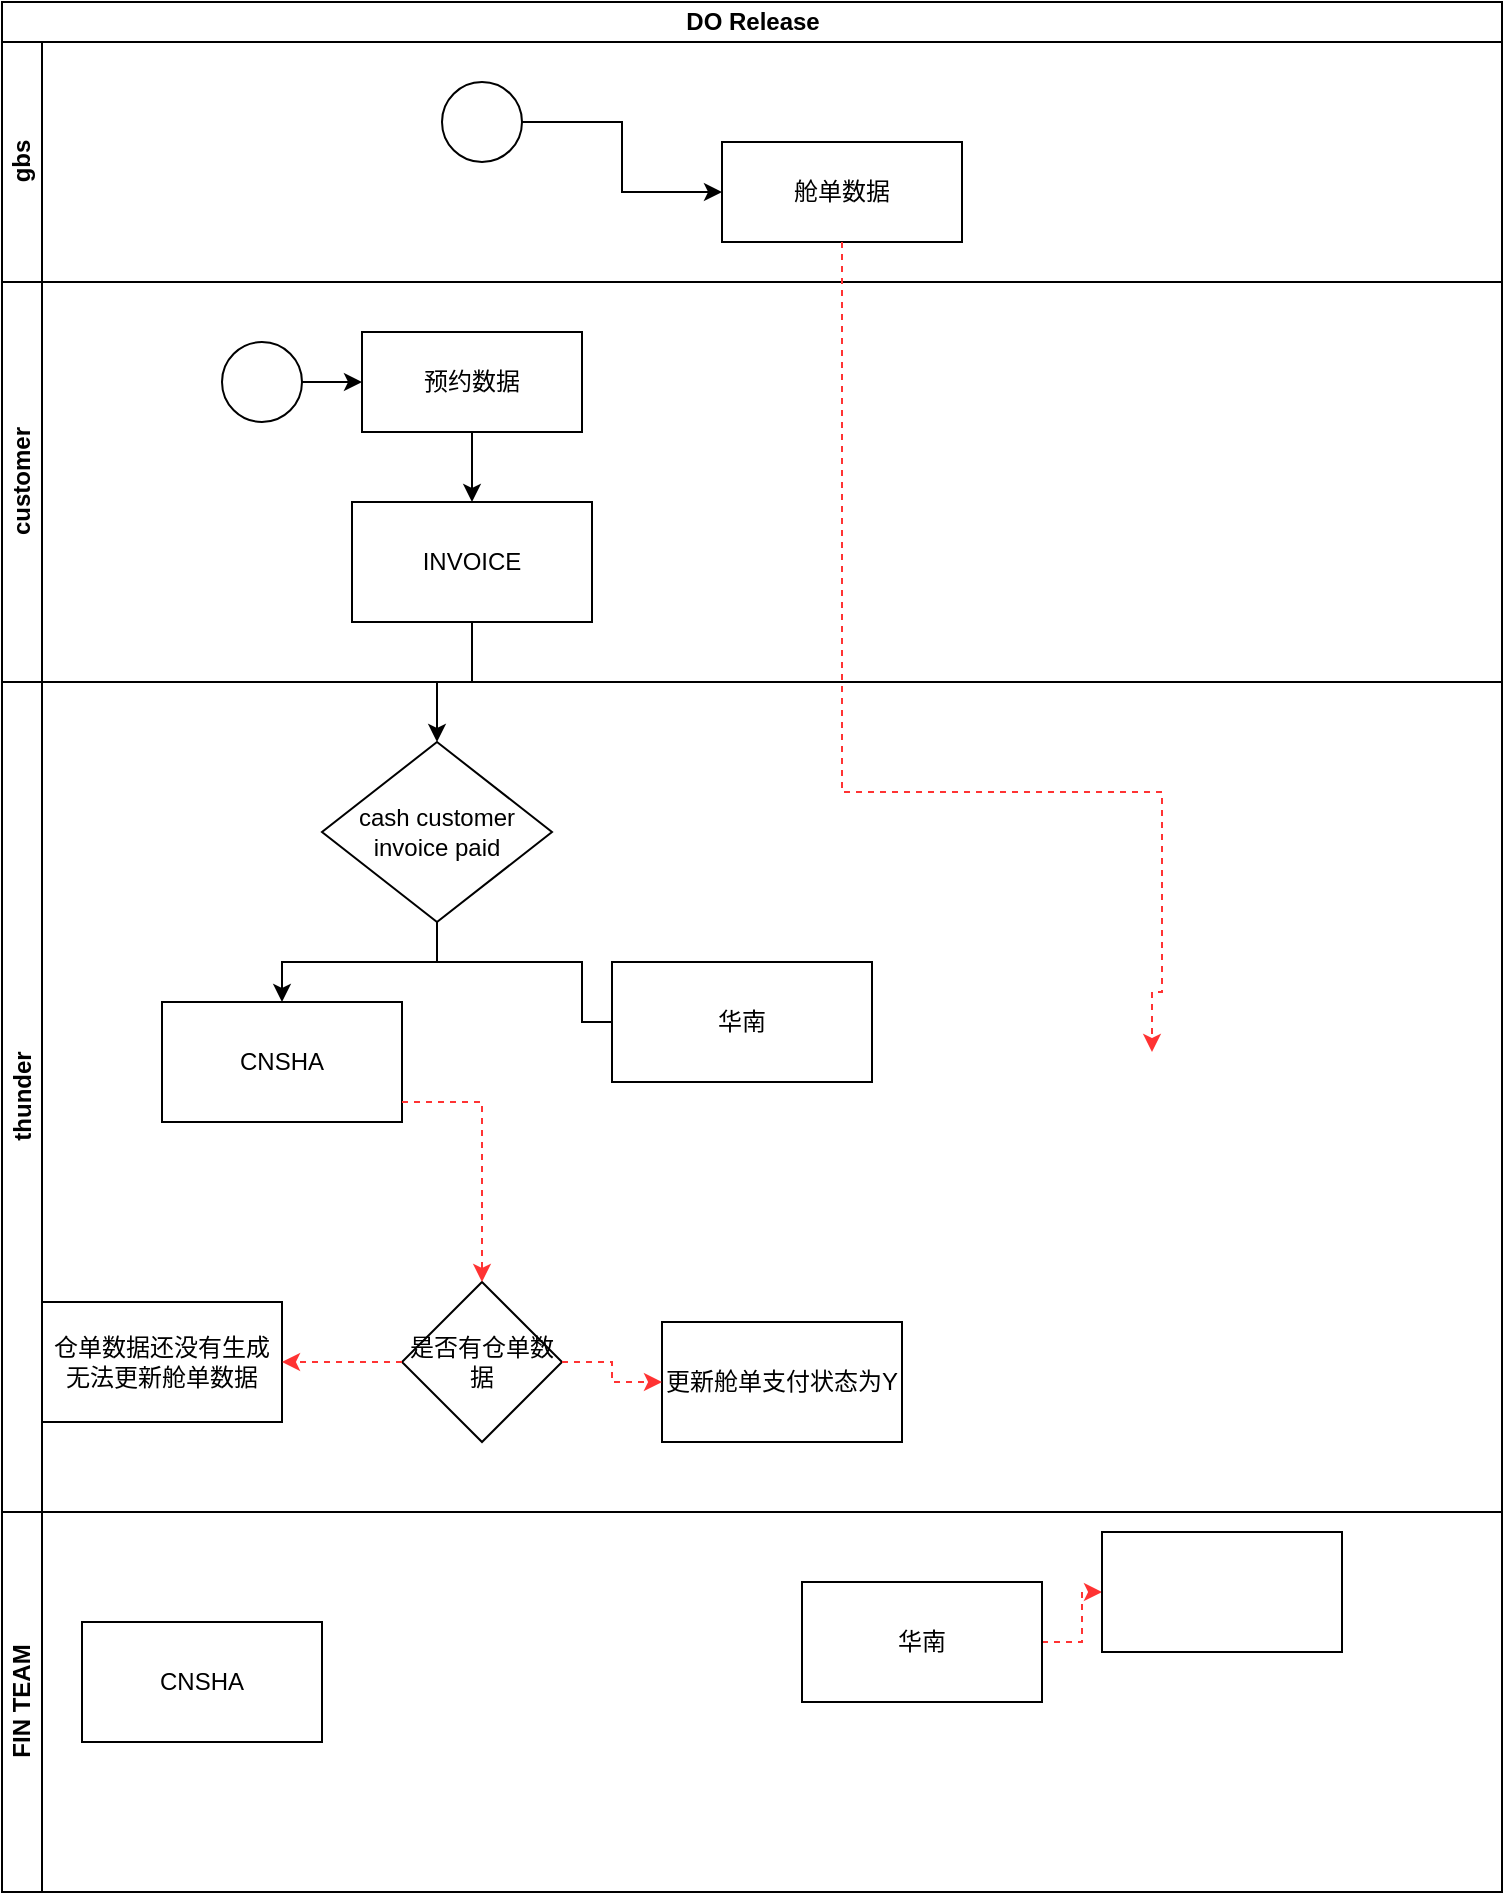 <mxfile version="20.6.2" type="github">
  <diagram id="kgpKYQtTHZ0yAKxKKP6v" name="Page-1">
    <mxGraphModel dx="2032" dy="754" grid="1" gridSize="10" guides="1" tooltips="1" connect="1" arrows="1" fold="1" page="1" pageScale="1" pageWidth="850" pageHeight="1100" math="0" shadow="0">
      <root>
        <mxCell id="0" />
        <mxCell id="1" parent="0" />
        <mxCell id="cQ8S9fsIAYZrspqTVOWr-1" value="DO Release" style="swimlane;childLayout=stackLayout;resizeParent=1;resizeParentMax=0;horizontal=1;startSize=20;horizontalStack=0;html=1;" vertex="1" parent="1">
          <mxGeometry x="-100" y="30" width="750" height="945" as="geometry" />
        </mxCell>
        <mxCell id="cQ8S9fsIAYZrspqTVOWr-2" value="gbs" style="swimlane;startSize=20;horizontal=0;html=1;" vertex="1" parent="cQ8S9fsIAYZrspqTVOWr-1">
          <mxGeometry y="20" width="750" height="120" as="geometry" />
        </mxCell>
        <mxCell id="cQ8S9fsIAYZrspqTVOWr-5" value="" style="ellipse;whiteSpace=wrap;html=1;aspect=fixed;" vertex="1" parent="cQ8S9fsIAYZrspqTVOWr-2">
          <mxGeometry x="220" y="20" width="40" height="40" as="geometry" />
        </mxCell>
        <mxCell id="cQ8S9fsIAYZrspqTVOWr-7" value="舱单数据" style="whiteSpace=wrap;html=1;" vertex="1" parent="cQ8S9fsIAYZrspqTVOWr-2">
          <mxGeometry x="360" y="50" width="120" height="50" as="geometry" />
        </mxCell>
        <mxCell id="cQ8S9fsIAYZrspqTVOWr-8" value="" style="edgeStyle=orthogonalEdgeStyle;rounded=0;orthogonalLoop=1;jettySize=auto;html=1;" edge="1" parent="cQ8S9fsIAYZrspqTVOWr-2" source="cQ8S9fsIAYZrspqTVOWr-5" target="cQ8S9fsIAYZrspqTVOWr-7">
          <mxGeometry relative="1" as="geometry" />
        </mxCell>
        <mxCell id="cQ8S9fsIAYZrspqTVOWr-9" value="customer" style="swimlane;startSize=20;horizontal=0;html=1;" vertex="1" parent="cQ8S9fsIAYZrspqTVOWr-1">
          <mxGeometry y="140" width="750" height="200" as="geometry" />
        </mxCell>
        <mxCell id="cQ8S9fsIAYZrspqTVOWr-10" value="" style="ellipse;whiteSpace=wrap;html=1;aspect=fixed;" vertex="1" parent="cQ8S9fsIAYZrspqTVOWr-9">
          <mxGeometry x="110" y="30" width="40" height="40" as="geometry" />
        </mxCell>
        <mxCell id="cQ8S9fsIAYZrspqTVOWr-37" value="" style="edgeStyle=orthogonalEdgeStyle;rounded=0;orthogonalLoop=1;jettySize=auto;html=1;" edge="1" parent="cQ8S9fsIAYZrspqTVOWr-9" source="cQ8S9fsIAYZrspqTVOWr-12" target="cQ8S9fsIAYZrspqTVOWr-36">
          <mxGeometry relative="1" as="geometry" />
        </mxCell>
        <mxCell id="cQ8S9fsIAYZrspqTVOWr-12" value="预约数据" style="whiteSpace=wrap;html=1;" vertex="1" parent="cQ8S9fsIAYZrspqTVOWr-9">
          <mxGeometry x="180" y="25" width="110" height="50" as="geometry" />
        </mxCell>
        <mxCell id="cQ8S9fsIAYZrspqTVOWr-13" value="" style="edgeStyle=orthogonalEdgeStyle;rounded=0;orthogonalLoop=1;jettySize=auto;html=1;" edge="1" parent="cQ8S9fsIAYZrspqTVOWr-9" source="cQ8S9fsIAYZrspqTVOWr-10" target="cQ8S9fsIAYZrspqTVOWr-12">
          <mxGeometry relative="1" as="geometry" />
        </mxCell>
        <mxCell id="cQ8S9fsIAYZrspqTVOWr-36" value="INVOICE" style="whiteSpace=wrap;html=1;" vertex="1" parent="cQ8S9fsIAYZrspqTVOWr-9">
          <mxGeometry x="175" y="110" width="120" height="60" as="geometry" />
        </mxCell>
        <mxCell id="cQ8S9fsIAYZrspqTVOWr-34" style="edgeStyle=orthogonalEdgeStyle;rounded=0;orthogonalLoop=1;jettySize=auto;html=1;entryX=0.5;entryY=0;entryDx=0;entryDy=0;exitX=0.5;exitY=1;exitDx=0;exitDy=0;strokeColor=#FF3333;dashed=1;" edge="1" parent="cQ8S9fsIAYZrspqTVOWr-9" source="cQ8S9fsIAYZrspqTVOWr-7">
          <mxGeometry relative="1" as="geometry">
            <mxPoint x="430" y="-30" as="sourcePoint" />
            <mxPoint x="575" y="385" as="targetPoint" />
            <Array as="points">
              <mxPoint x="420" y="255" />
              <mxPoint x="580" y="255" />
              <mxPoint x="580" y="355" />
              <mxPoint x="575" y="355" />
            </Array>
          </mxGeometry>
        </mxCell>
        <mxCell id="cQ8S9fsIAYZrspqTVOWr-3" value="thunder" style="swimlane;startSize=20;horizontal=0;html=1;" vertex="1" parent="cQ8S9fsIAYZrspqTVOWr-1">
          <mxGeometry y="340" width="750" height="415" as="geometry" />
        </mxCell>
        <mxCell id="cQ8S9fsIAYZrspqTVOWr-41" value="" style="edgeStyle=orthogonalEdgeStyle;rounded=0;orthogonalLoop=1;jettySize=auto;html=1;" edge="1" parent="cQ8S9fsIAYZrspqTVOWr-3" source="cQ8S9fsIAYZrspqTVOWr-38" target="cQ8S9fsIAYZrspqTVOWr-40">
          <mxGeometry relative="1" as="geometry" />
        </mxCell>
        <mxCell id="cQ8S9fsIAYZrspqTVOWr-43" value="" style="edgeStyle=orthogonalEdgeStyle;rounded=0;orthogonalLoop=1;jettySize=auto;html=1;entryX=0.5;entryY=0;entryDx=0;entryDy=0;" edge="1" parent="cQ8S9fsIAYZrspqTVOWr-3" source="cQ8S9fsIAYZrspqTVOWr-38" target="cQ8S9fsIAYZrspqTVOWr-42">
          <mxGeometry relative="1" as="geometry">
            <mxPoint x="320" y="180" as="targetPoint" />
            <Array as="points">
              <mxPoint x="218" y="140" />
              <mxPoint x="290" y="140" />
            </Array>
          </mxGeometry>
        </mxCell>
        <mxCell id="cQ8S9fsIAYZrspqTVOWr-38" value="cash customer invoice paid" style="rhombus;whiteSpace=wrap;html=1;" vertex="1" parent="cQ8S9fsIAYZrspqTVOWr-3">
          <mxGeometry x="160" y="30" width="115" height="90" as="geometry" />
        </mxCell>
        <mxCell id="cQ8S9fsIAYZrspqTVOWr-40" value="CNSHA" style="whiteSpace=wrap;html=1;" vertex="1" parent="cQ8S9fsIAYZrspqTVOWr-3">
          <mxGeometry x="80" y="160" width="120" height="60" as="geometry" />
        </mxCell>
        <mxCell id="cQ8S9fsIAYZrspqTVOWr-42" value="华南" style="whiteSpace=wrap;html=1;direction=south;" vertex="1" parent="cQ8S9fsIAYZrspqTVOWr-3">
          <mxGeometry x="305" y="140" width="130" height="60" as="geometry" />
        </mxCell>
        <mxCell id="cQ8S9fsIAYZrspqTVOWr-57" value="仓单数据还没有生成无法更新舱单数据" style="whiteSpace=wrap;html=1;" vertex="1" parent="cQ8S9fsIAYZrspqTVOWr-3">
          <mxGeometry x="20" y="310" width="120" height="60" as="geometry" />
        </mxCell>
        <mxCell id="cQ8S9fsIAYZrspqTVOWr-53" value="是否有仓单数据" style="rhombus;whiteSpace=wrap;html=1;" vertex="1" parent="cQ8S9fsIAYZrspqTVOWr-3">
          <mxGeometry x="200" y="300" width="80" height="80" as="geometry" />
        </mxCell>
        <mxCell id="cQ8S9fsIAYZrspqTVOWr-64" style="edgeStyle=orthogonalEdgeStyle;rounded=0;orthogonalLoop=1;jettySize=auto;html=1;entryX=0.5;entryY=0;entryDx=0;entryDy=0;dashed=1;strokeColor=#FF3333;" edge="1" parent="cQ8S9fsIAYZrspqTVOWr-3" source="cQ8S9fsIAYZrspqTVOWr-40" target="cQ8S9fsIAYZrspqTVOWr-53">
          <mxGeometry relative="1" as="geometry">
            <Array as="points">
              <mxPoint x="240" y="210" />
            </Array>
          </mxGeometry>
        </mxCell>
        <mxCell id="cQ8S9fsIAYZrspqTVOWr-58" style="edgeStyle=orthogonalEdgeStyle;rounded=0;orthogonalLoop=1;jettySize=auto;html=1;dashed=1;strokeColor=#FF3333;" edge="1" parent="cQ8S9fsIAYZrspqTVOWr-3" source="cQ8S9fsIAYZrspqTVOWr-53" target="cQ8S9fsIAYZrspqTVOWr-57">
          <mxGeometry relative="1" as="geometry" />
        </mxCell>
        <mxCell id="cQ8S9fsIAYZrspqTVOWr-55" value="更新舱单支付状态为Y" style="whiteSpace=wrap;html=1;" vertex="1" parent="cQ8S9fsIAYZrspqTVOWr-3">
          <mxGeometry x="330" y="320" width="120" height="60" as="geometry" />
        </mxCell>
        <mxCell id="cQ8S9fsIAYZrspqTVOWr-56" value="" style="edgeStyle=orthogonalEdgeStyle;rounded=0;orthogonalLoop=1;jettySize=auto;html=1;dashed=1;strokeColor=#FF3333;" edge="1" parent="cQ8S9fsIAYZrspqTVOWr-3" source="cQ8S9fsIAYZrspqTVOWr-53" target="cQ8S9fsIAYZrspqTVOWr-55">
          <mxGeometry relative="1" as="geometry" />
        </mxCell>
        <mxCell id="cQ8S9fsIAYZrspqTVOWr-4" value="FIN TEAM" style="swimlane;startSize=20;horizontal=0;html=1;" vertex="1" parent="cQ8S9fsIAYZrspqTVOWr-1">
          <mxGeometry y="755" width="750" height="190" as="geometry" />
        </mxCell>
        <mxCell id="cQ8S9fsIAYZrspqTVOWr-63" value="" style="edgeStyle=orthogonalEdgeStyle;rounded=0;orthogonalLoop=1;jettySize=auto;html=1;dashed=1;strokeColor=#FF3333;" edge="1" parent="cQ8S9fsIAYZrspqTVOWr-4" source="cQ8S9fsIAYZrspqTVOWr-21" target="cQ8S9fsIAYZrspqTVOWr-62">
          <mxGeometry relative="1" as="geometry" />
        </mxCell>
        <mxCell id="cQ8S9fsIAYZrspqTVOWr-21" value="华南" style="whiteSpace=wrap;html=1;" vertex="1" parent="cQ8S9fsIAYZrspqTVOWr-4">
          <mxGeometry x="400" y="35" width="120" height="60" as="geometry" />
        </mxCell>
        <mxCell id="cQ8S9fsIAYZrspqTVOWr-24" value="CNSHA" style="whiteSpace=wrap;html=1;" vertex="1" parent="cQ8S9fsIAYZrspqTVOWr-4">
          <mxGeometry x="40" y="55" width="120" height="60" as="geometry" />
        </mxCell>
        <mxCell id="cQ8S9fsIAYZrspqTVOWr-62" value="" style="whiteSpace=wrap;html=1;" vertex="1" parent="cQ8S9fsIAYZrspqTVOWr-4">
          <mxGeometry x="550" y="10" width="120" height="60" as="geometry" />
        </mxCell>
        <mxCell id="cQ8S9fsIAYZrspqTVOWr-39" value="" style="edgeStyle=orthogonalEdgeStyle;rounded=0;orthogonalLoop=1;jettySize=auto;html=1;" edge="1" parent="cQ8S9fsIAYZrspqTVOWr-1" source="cQ8S9fsIAYZrspqTVOWr-36" target="cQ8S9fsIAYZrspqTVOWr-38">
          <mxGeometry relative="1" as="geometry" />
        </mxCell>
      </root>
    </mxGraphModel>
  </diagram>
</mxfile>

